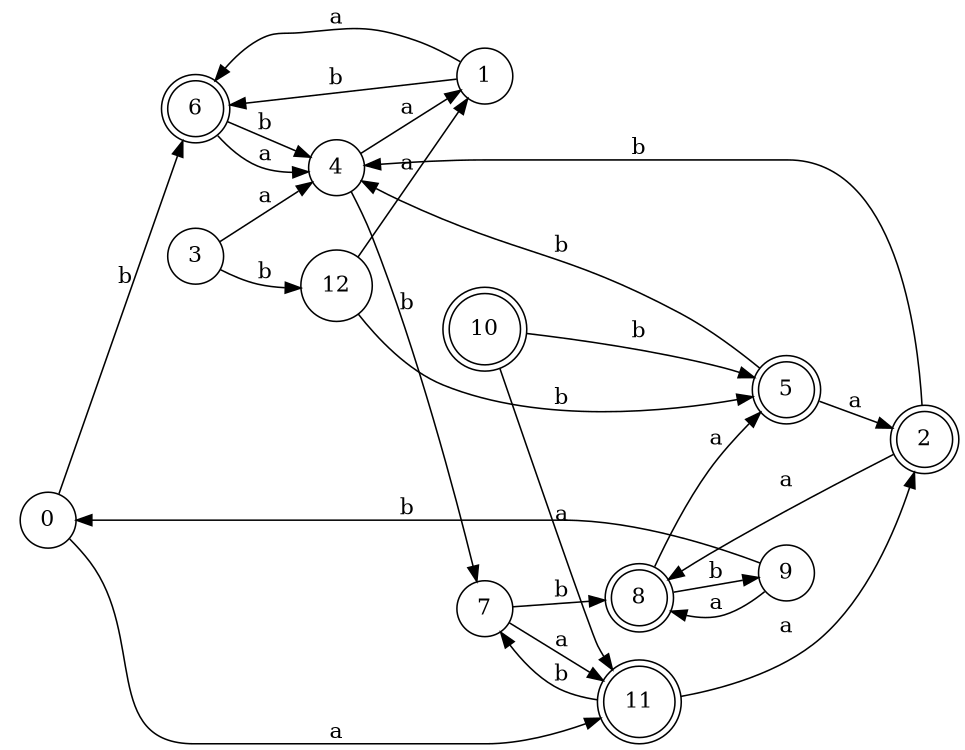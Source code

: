 digraph n11_2 {
__start0 [label="" shape="none"];

rankdir=LR;
size="8,5";

s0 [style="filled", color="black", fillcolor="white" shape="circle", label="0"];
s1 [style="filled", color="black", fillcolor="white" shape="circle", label="1"];
s2 [style="rounded,filled", color="black", fillcolor="white" shape="doublecircle", label="2"];
s3 [style="filled", color="black", fillcolor="white" shape="circle", label="3"];
s4 [style="filled", color="black", fillcolor="white" shape="circle", label="4"];
s5 [style="rounded,filled", color="black", fillcolor="white" shape="doublecircle", label="5"];
s6 [style="rounded,filled", color="black", fillcolor="white" shape="doublecircle", label="6"];
s7 [style="filled", color="black", fillcolor="white" shape="circle", label="7"];
s8 [style="rounded,filled", color="black", fillcolor="white" shape="doublecircle", label="8"];
s9 [style="filled", color="black", fillcolor="white" shape="circle", label="9"];
s10 [style="rounded,filled", color="black", fillcolor="white" shape="doublecircle", label="10"];
s11 [style="rounded,filled", color="black", fillcolor="white" shape="doublecircle", label="11"];
s12 [style="filled", color="black", fillcolor="white" shape="circle", label="12"];
s0 -> s11 [label="a"];
s0 -> s6 [label="b"];
s1 -> s6 [label="a"];
s1 -> s6 [label="b"];
s2 -> s8 [label="a"];
s2 -> s4 [label="b"];
s3 -> s4 [label="a"];
s3 -> s12 [label="b"];
s4 -> s1 [label="a"];
s4 -> s7 [label="b"];
s5 -> s2 [label="a"];
s5 -> s4 [label="b"];
s6 -> s4 [label="a"];
s6 -> s4 [label="b"];
s7 -> s11 [label="a"];
s7 -> s8 [label="b"];
s8 -> s5 [label="a"];
s8 -> s9 [label="b"];
s9 -> s8 [label="a"];
s9 -> s0 [label="b"];
s10 -> s11 [label="a"];
s10 -> s5 [label="b"];
s11 -> s2 [label="a"];
s11 -> s7 [label="b"];
s12 -> s1 [label="a"];
s12 -> s5 [label="b"];

}